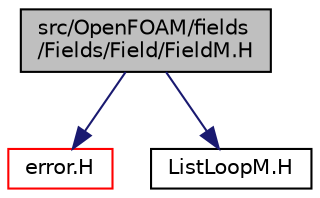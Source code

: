 digraph "src/OpenFOAM/fields/Fields/Field/FieldM.H"
{
  bgcolor="transparent";
  edge [fontname="Helvetica",fontsize="10",labelfontname="Helvetica",labelfontsize="10"];
  node [fontname="Helvetica",fontsize="10",shape=record];
  Node1 [label="src/OpenFOAM/fields\l/Fields/Field/FieldM.H",height=0.2,width=0.4,color="black", fillcolor="grey75", style="filled", fontcolor="black"];
  Node1 -> Node2 [color="midnightblue",fontsize="10",style="solid",fontname="Helvetica"];
  Node2 [label="error.H",height=0.2,width=0.4,color="red",URL="$a07752.html"];
  Node1 -> Node3 [color="midnightblue",fontsize="10",style="solid",fontname="Helvetica"];
  Node3 [label="ListLoopM.H",height=0.2,width=0.4,color="black",URL="$a07670.html",tooltip="List<T> is a 1D vector of objects of type T, where the size of the vector is known and used for subsc..."];
}
